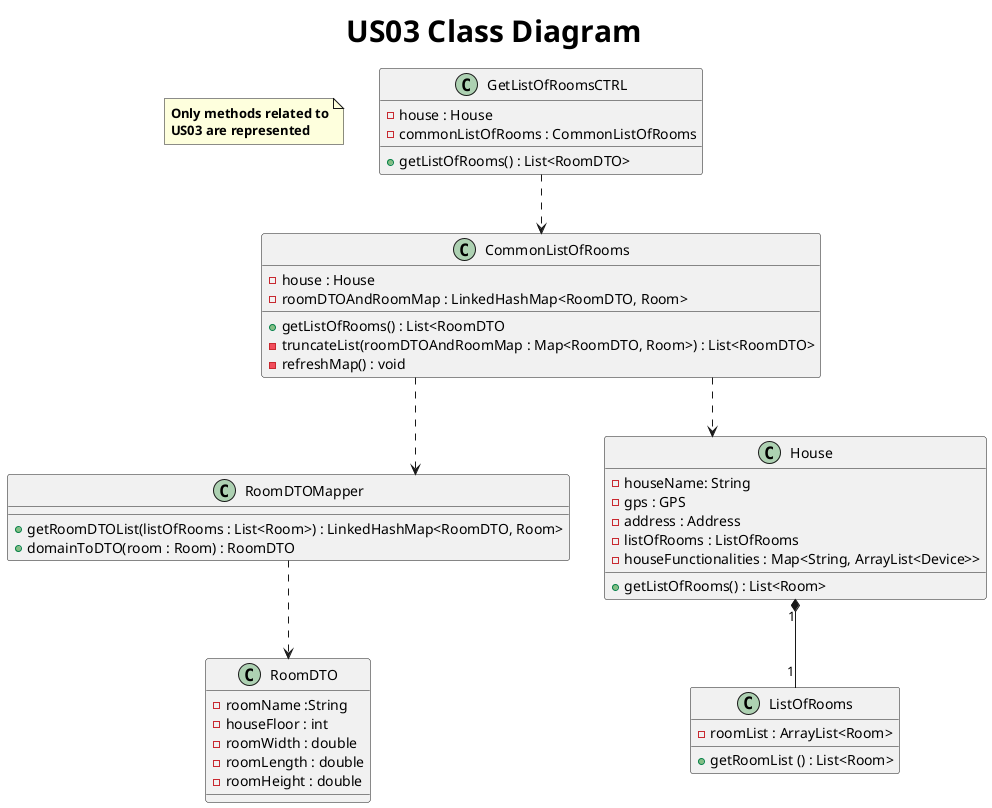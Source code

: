 @startuml
       title <size: 30> US03 Class Diagram
       note "<b>Only methods related to\n<b>US03 are represented" as N1
        skinparam linetype ortho

       class CommonListOfRooms{
           - house : House
           - roomDTOAndRoomMap : LinkedHashMap<RoomDTO, Room>

           + getListOfRooms() : List<RoomDTO
           - truncateList(roomDTOAndRoomMap : Map<RoomDTO, Room>) : List<RoomDTO>
           - refreshMap() : void
       }

       class RoomDTOMapper{
           + getRoomDTOList(listOfRooms : List<Room>) : LinkedHashMap<RoomDTO, Room>
           + domainToDTO(room : Room) : RoomDTO
       }

       class House {
           - houseName: String
           - gps : GPS
           - address : Address
           - listOfRooms : ListOfRooms
           - houseFunctionalities : Map<String, ArrayList<Device>>

           + getListOfRooms() : List<Room>
       }

       class ListOfRooms{
           - roomList : ArrayList<Room>

           + getRoomList () : List<Room>
       }

       class GetListOfRoomsCTRL{
            - house : House
            - commonListOfRooms : CommonListOfRooms

            +getListOfRooms() : List<RoomDTO>
        }

       class RoomDTO{
            - roomName :String
            - houseFloor : int
            - roomWidth : double
            - roomLength : double
            - roomHeight : double

               }

       GetListOfRoomsCTRL ..> CommonListOfRooms
       RoomDTOMapper ..> RoomDTO
       CommonListOfRooms ..> House
       House "1" *-- "1" ListOfRooms
       CommonListOfRooms ..> RoomDTOMapper

       @enduml